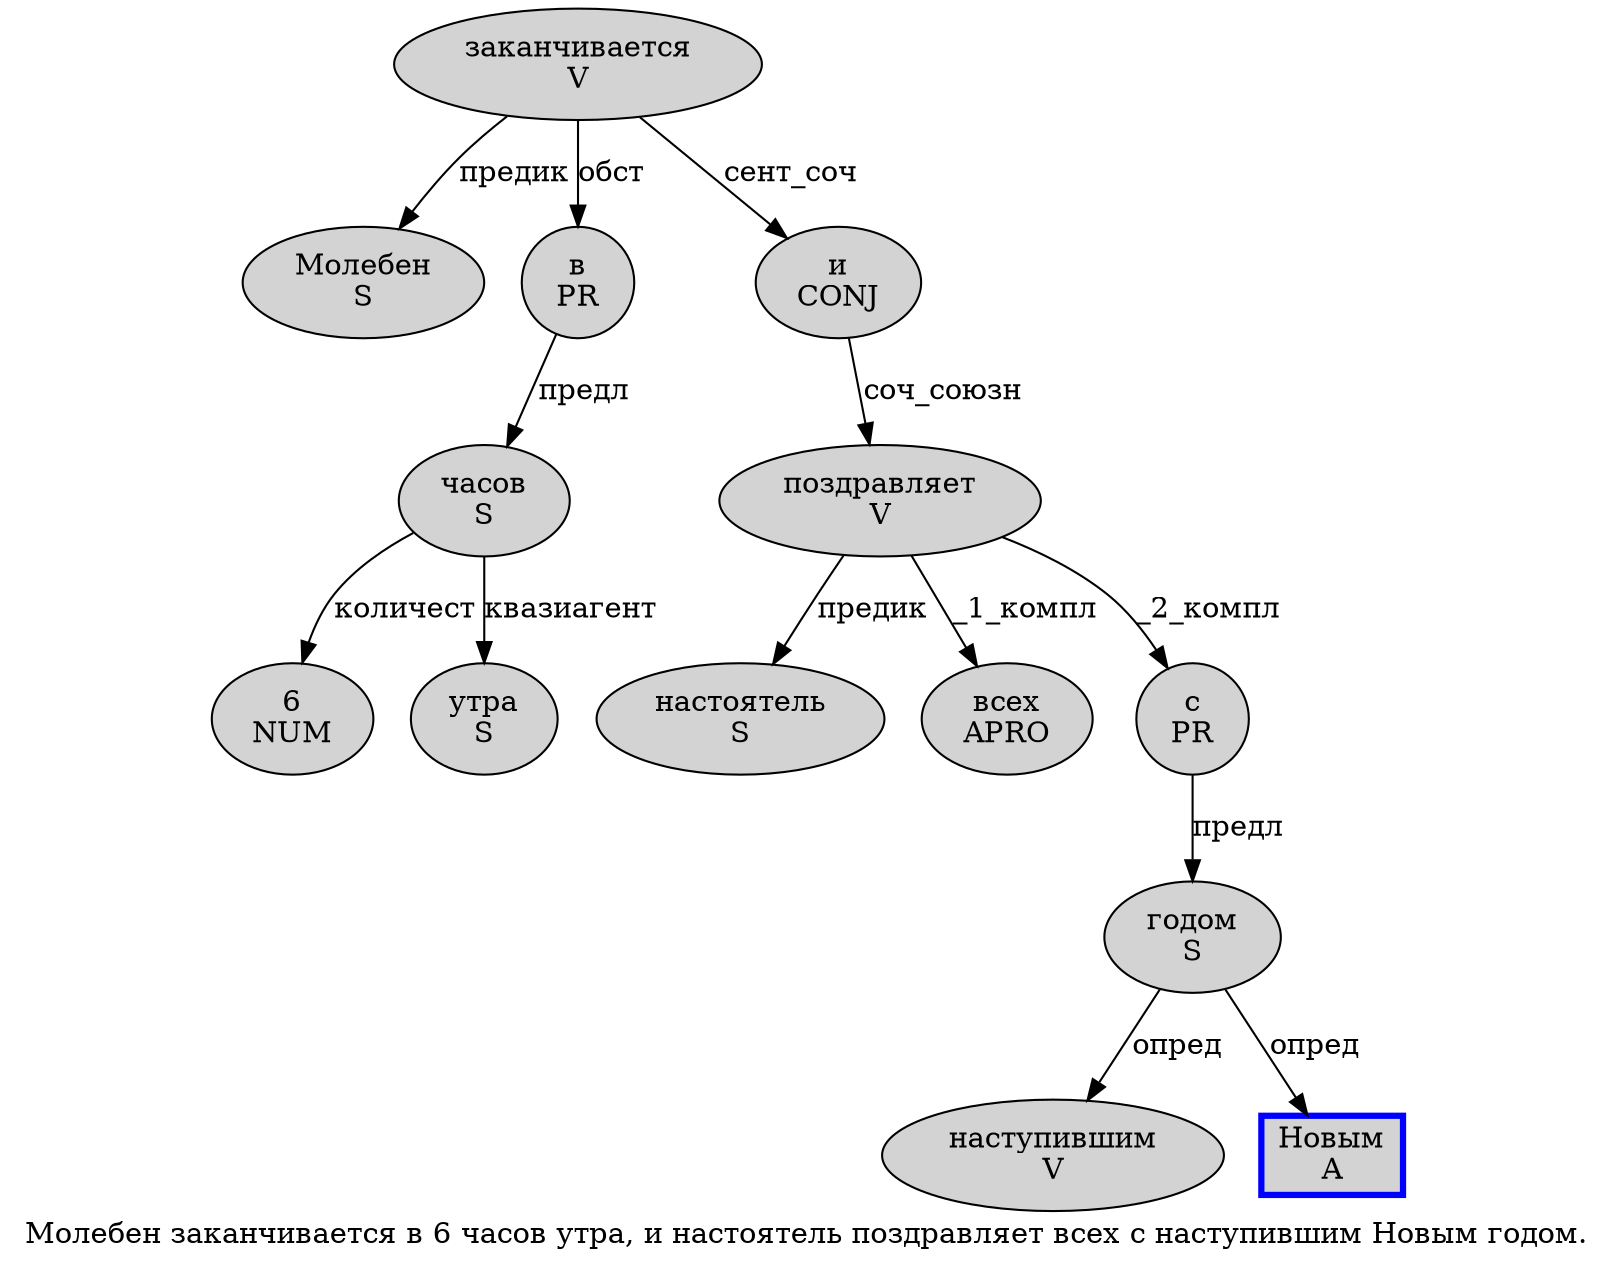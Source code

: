 digraph SENTENCE_588 {
	graph [label="Молебен заканчивается в 6 часов утра, и настоятель поздравляет всех с наступившим Новым годом."]
	node [style=filled]
		0 [label="Молебен
S" color="" fillcolor=lightgray penwidth=1 shape=ellipse]
		1 [label="заканчивается
V" color="" fillcolor=lightgray penwidth=1 shape=ellipse]
		2 [label="в
PR" color="" fillcolor=lightgray penwidth=1 shape=ellipse]
		3 [label="6
NUM" color="" fillcolor=lightgray penwidth=1 shape=ellipse]
		4 [label="часов
S" color="" fillcolor=lightgray penwidth=1 shape=ellipse]
		5 [label="утра
S" color="" fillcolor=lightgray penwidth=1 shape=ellipse]
		7 [label="и
CONJ" color="" fillcolor=lightgray penwidth=1 shape=ellipse]
		8 [label="настоятель
S" color="" fillcolor=lightgray penwidth=1 shape=ellipse]
		9 [label="поздравляет
V" color="" fillcolor=lightgray penwidth=1 shape=ellipse]
		10 [label="всех
APRO" color="" fillcolor=lightgray penwidth=1 shape=ellipse]
		11 [label="с
PR" color="" fillcolor=lightgray penwidth=1 shape=ellipse]
		12 [label="наступившим
V" color="" fillcolor=lightgray penwidth=1 shape=ellipse]
		13 [label="Новым
A" color=blue fillcolor=lightgray penwidth=3 shape=box]
		14 [label="годом
S" color="" fillcolor=lightgray penwidth=1 shape=ellipse]
			4 -> 3 [label="количест"]
			4 -> 5 [label="квазиагент"]
			7 -> 9 [label="соч_союзн"]
			11 -> 14 [label="предл"]
			9 -> 8 [label="предик"]
			9 -> 10 [label="_1_компл"]
			9 -> 11 [label="_2_компл"]
			14 -> 12 [label="опред"]
			14 -> 13 [label="опред"]
			1 -> 0 [label="предик"]
			1 -> 2 [label="обст"]
			1 -> 7 [label="сент_соч"]
			2 -> 4 [label="предл"]
}